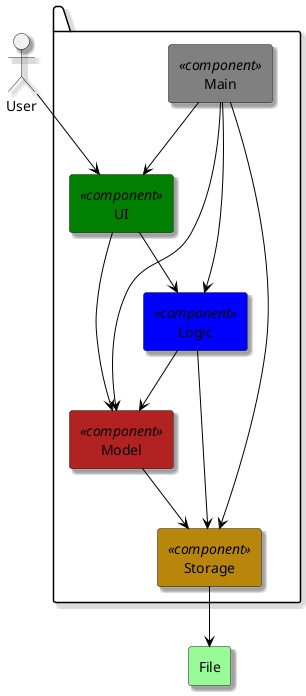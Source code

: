 @startuml ArchitectureDiagram

' Define styles
skinparam componentStyle rectangle
skinparam defaultTextAlignment center
skinparam arrowColor Black
skinparam shadowing true

' User actor
actor User

' Define components
package " " {
    [UI] <<component>> #green
    [Logic] <<component>> #blue
    [Model] <<component>> #firebrick
    [Storage] <<component>> #darkgoldenrod
    [Main] <<component>> #gray
}

' External file storage
rectangle "File" as File #palegreen

' Relationships
User --> UI
UI --> Logic
UI --> Model
Logic --> Model
Logic --> Storage
Model --> Storage
Main --> UI
Main --> Logic
Main --> Model
Main --> Storage
Storage --> File

@enduml
